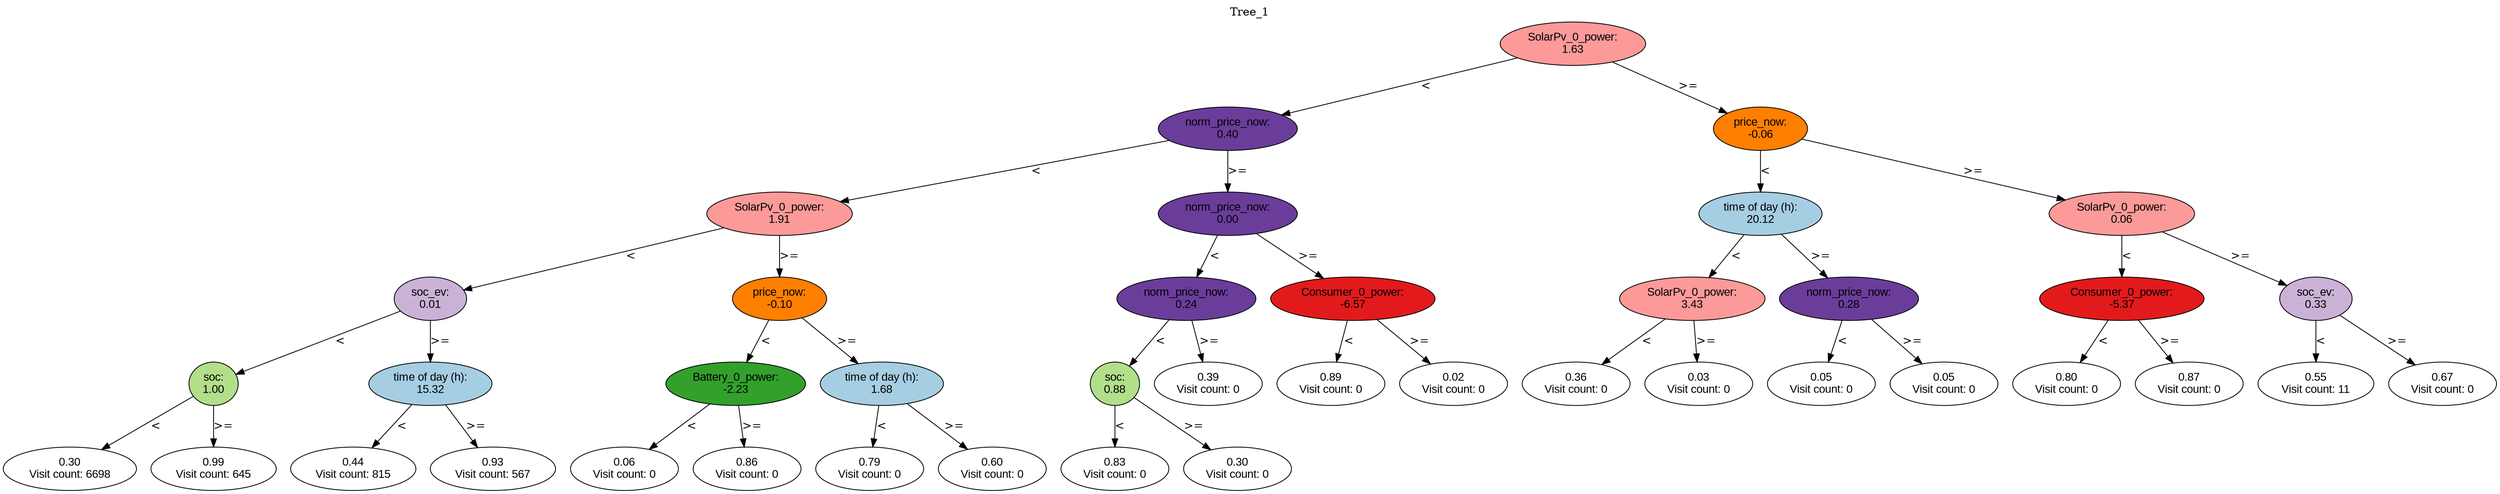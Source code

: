 digraph BST {
    node [fontname="Arial" style=filled colorscheme=paired12];
    0 [ label = "SolarPv_0_power:
1.63" fillcolor=5];
    1 [ label = "norm_price_now:
0.40" fillcolor=10];
    2 [ label = "SolarPv_0_power:
1.91" fillcolor=5];
    3 [ label = "soc_ev:
0.01" fillcolor=9];
    4 [ label = "soc:
1.00" fillcolor=3];
    5 [ label = "0.30
Visit count: 6698" fillcolor=white];
    6 [ label = "0.99
Visit count: 645" fillcolor=white];
    7 [ label = "time of day (h):
15.32" fillcolor=1];
    8 [ label = "0.44
Visit count: 815" fillcolor=white];
    9 [ label = "0.93
Visit count: 567" fillcolor=white];
    10 [ label = "price_now:
-0.10" fillcolor=8];
    11 [ label = "Battery_0_power:
-2.23" fillcolor=4];
    12 [ label = "0.06
Visit count: 0" fillcolor=white];
    13 [ label = "0.86
Visit count: 0" fillcolor=white];
    14 [ label = "time of day (h):
1.68" fillcolor=1];
    15 [ label = "0.79
Visit count: 0" fillcolor=white];
    16 [ label = "0.60
Visit count: 0" fillcolor=white];
    17 [ label = "norm_price_now:
0.00" fillcolor=10];
    18 [ label = "norm_price_now:
0.24" fillcolor=10];
    19 [ label = "soc:
0.88" fillcolor=3];
    20 [ label = "0.83
Visit count: 0" fillcolor=white];
    21 [ label = "0.30
Visit count: 0" fillcolor=white];
    22 [ label = "0.39
Visit count: 0" fillcolor=white];
    23 [ label = "Consumer_0_power:
-6.57" fillcolor=6];
    24 [ label = "0.89
Visit count: 0" fillcolor=white];
    25 [ label = "0.02
Visit count: 0" fillcolor=white];
    26 [ label = "price_now:
-0.06" fillcolor=8];
    27 [ label = "time of day (h):
20.12" fillcolor=1];
    28 [ label = "SolarPv_0_power:
3.43" fillcolor=5];
    29 [ label = "0.36
Visit count: 0" fillcolor=white];
    30 [ label = "0.03
Visit count: 0" fillcolor=white];
    31 [ label = "norm_price_now:
0.28" fillcolor=10];
    32 [ label = "0.05
Visit count: 0" fillcolor=white];
    33 [ label = "0.05
Visit count: 0" fillcolor=white];
    34 [ label = "SolarPv_0_power:
0.06" fillcolor=5];
    35 [ label = "Consumer_0_power:
-5.37" fillcolor=6];
    36 [ label = "0.80
Visit count: 0" fillcolor=white];
    37 [ label = "0.87
Visit count: 0" fillcolor=white];
    38 [ label = "soc_ev:
0.33" fillcolor=9];
    39 [ label = "0.55
Visit count: 11" fillcolor=white];
    40 [ label = "0.67
Visit count: 0" fillcolor=white];

    0  -> 1[ label = "<"];
    0  -> 26[ label = ">="];
    1  -> 2[ label = "<"];
    1  -> 17[ label = ">="];
    2  -> 3[ label = "<"];
    2  -> 10[ label = ">="];
    3  -> 4[ label = "<"];
    3  -> 7[ label = ">="];
    4  -> 5[ label = "<"];
    4  -> 6[ label = ">="];
    7  -> 8[ label = "<"];
    7  -> 9[ label = ">="];
    10  -> 11[ label = "<"];
    10  -> 14[ label = ">="];
    11  -> 12[ label = "<"];
    11  -> 13[ label = ">="];
    14  -> 15[ label = "<"];
    14  -> 16[ label = ">="];
    17  -> 18[ label = "<"];
    17  -> 23[ label = ">="];
    18  -> 19[ label = "<"];
    18  -> 22[ label = ">="];
    19  -> 20[ label = "<"];
    19  -> 21[ label = ">="];
    23  -> 24[ label = "<"];
    23  -> 25[ label = ">="];
    26  -> 27[ label = "<"];
    26  -> 34[ label = ">="];
    27  -> 28[ label = "<"];
    27  -> 31[ label = ">="];
    28  -> 29[ label = "<"];
    28  -> 30[ label = ">="];
    31  -> 32[ label = "<"];
    31  -> 33[ label = ">="];
    34  -> 35[ label = "<"];
    34  -> 38[ label = ">="];
    35  -> 36[ label = "<"];
    35  -> 37[ label = ">="];
    38  -> 39[ label = "<"];
    38  -> 40[ label = ">="];

    labelloc="t";
    label="Tree_1";
}